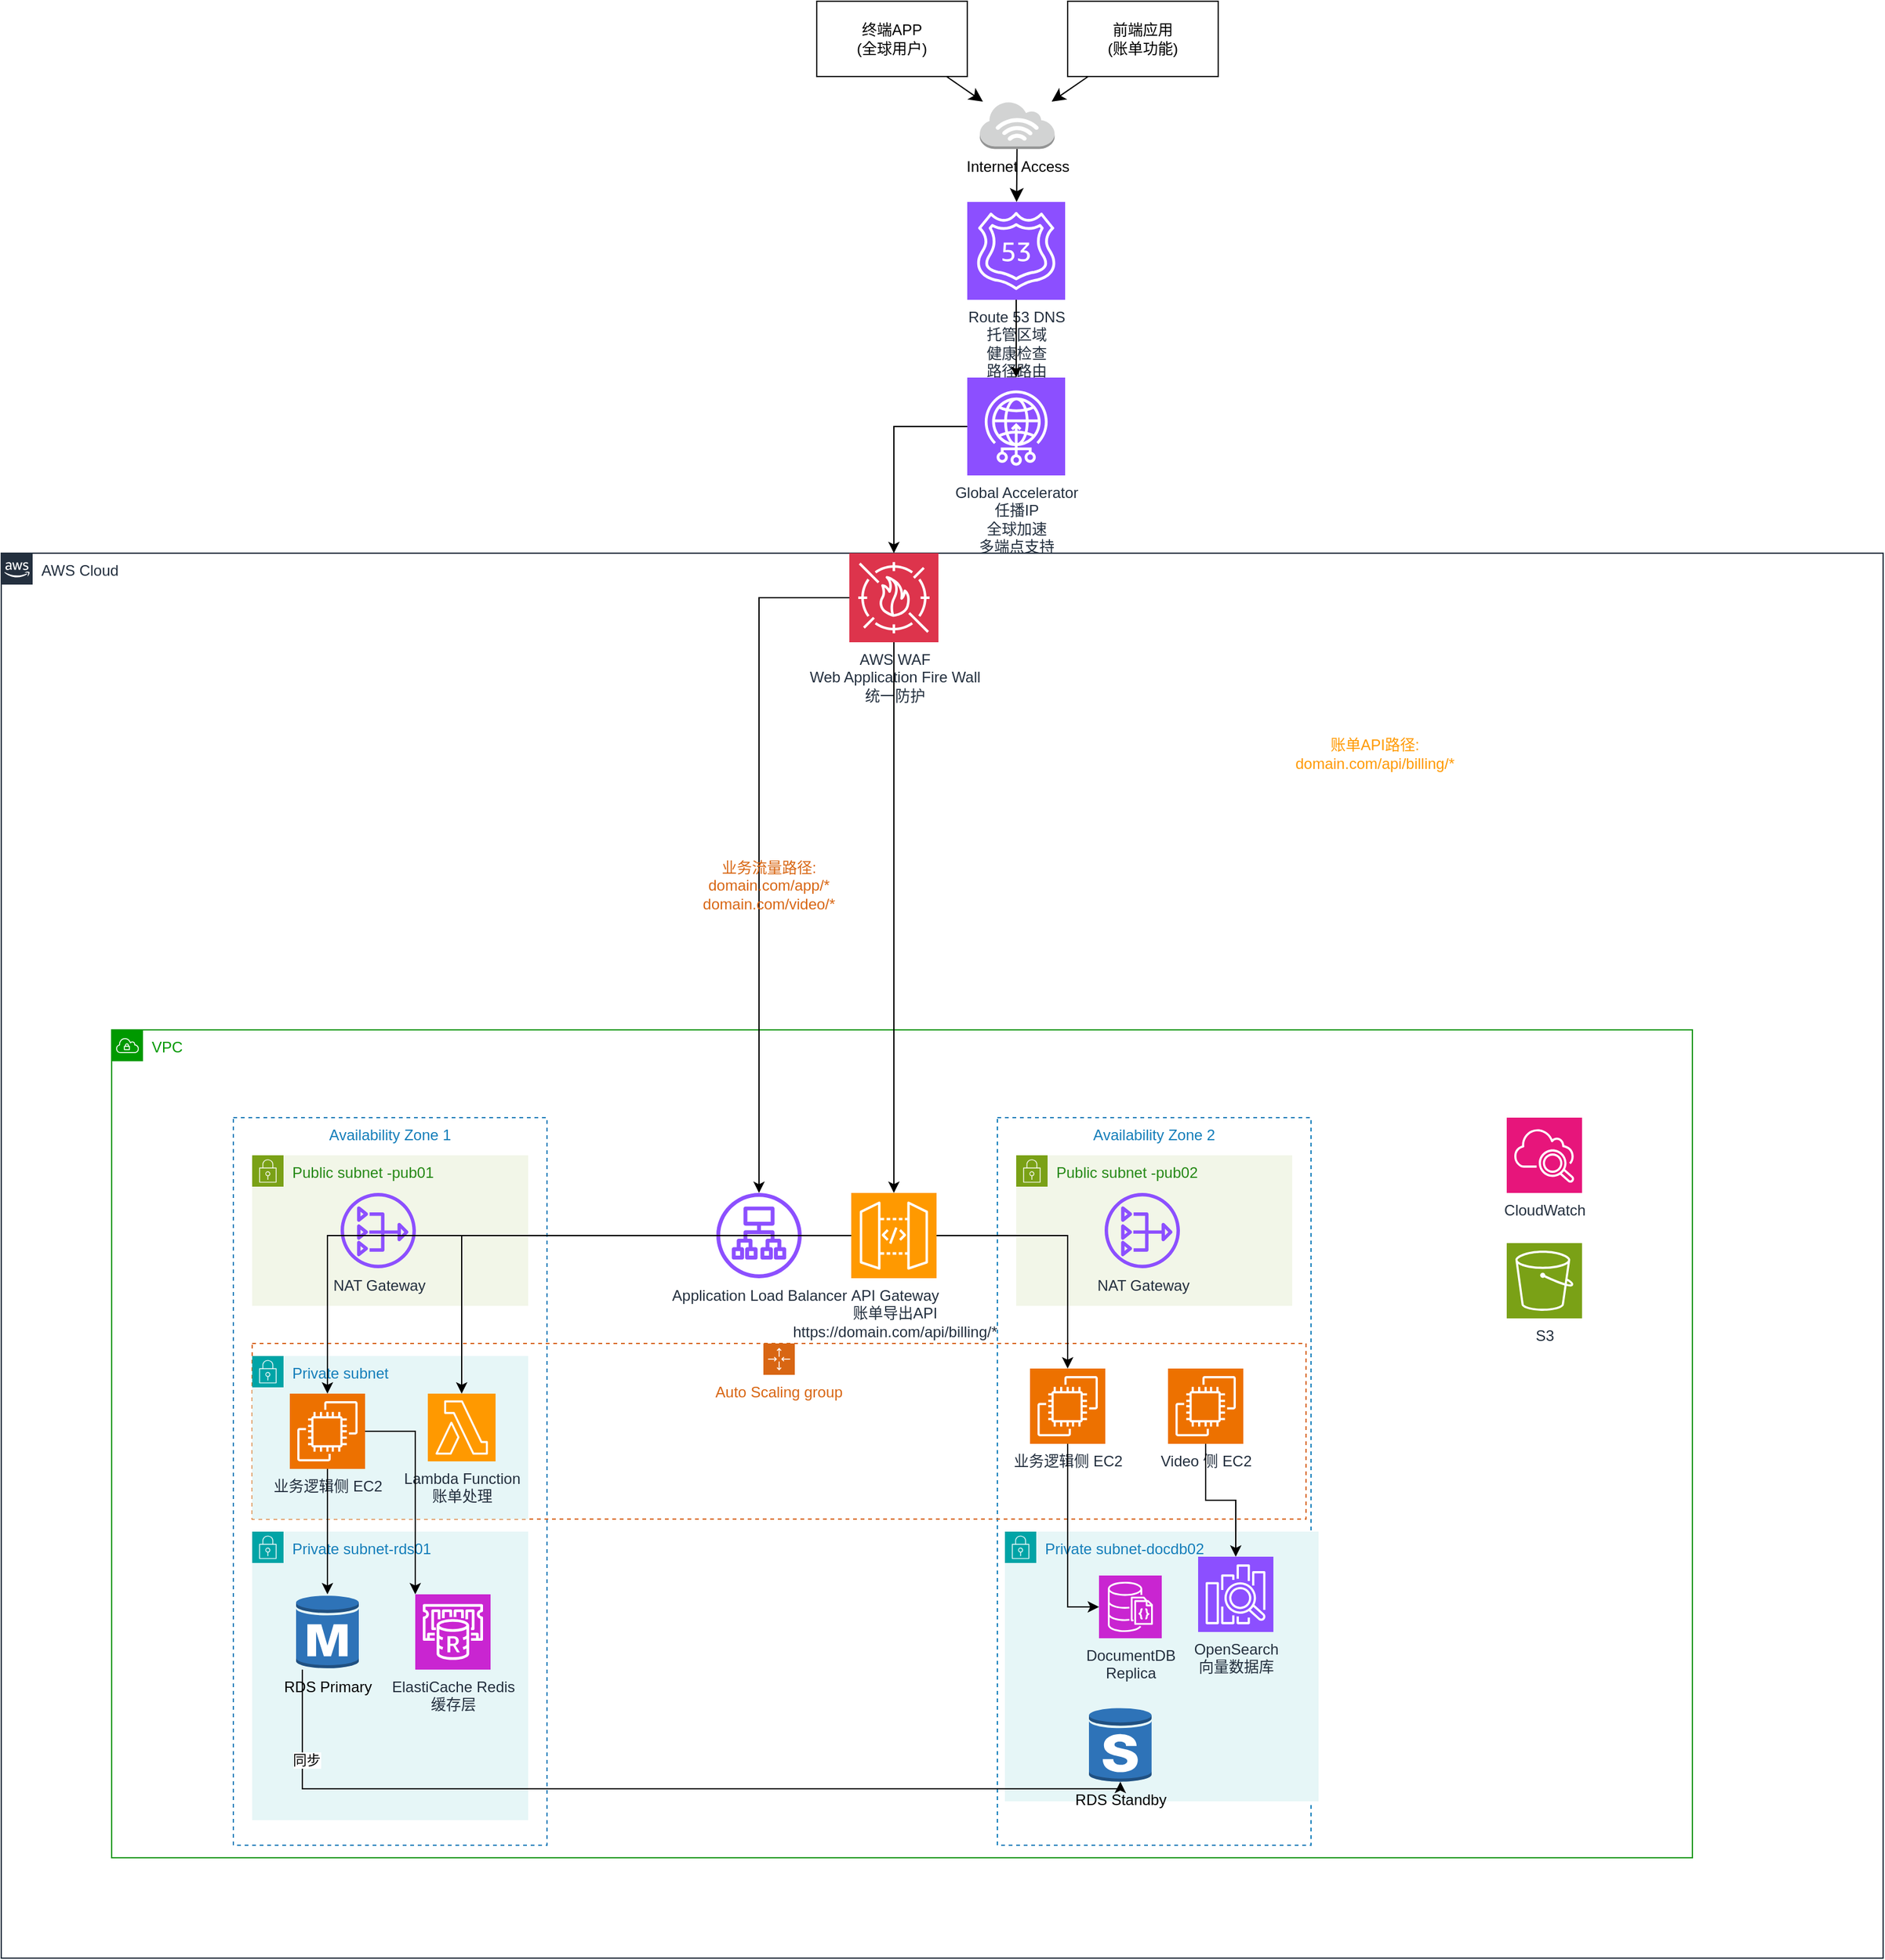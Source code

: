 <mxfile version="28.2.8">
  <diagram name="Page-1" id="kGHOd0VXwJkK710yixL8">
    <mxGraphModel dx="2492" dy="1959" grid="1" gridSize="10" guides="1" tooltips="1" connect="1" arrows="1" fold="1" page="1" pageScale="1" pageWidth="827" pageHeight="1169" math="0" shadow="0">
      <root>
        <mxCell id="0" />
        <mxCell id="1" parent="0" />
        <mxCell id="smOD6JWA3K0DQMqcDlfk-62" value="Route 53 DNS&#xa;托管区域&#xa;健康检查&#xa;路径路由" style="sketch=0;points=[[0,0,0],[0.25,0,0],[0.5,0,0],[0.75,0,0],[1,0,0],[0,1,0],[0.25,1,0],[0.5,1,0],[0.75,1,0],[1,1,0],[0,0.25,0],[0,0.5,0],[0,0.75,0],[1,0.25,0],[1,0.5,0],[1,0.75,0]];outlineConnect=0;fontColor=#232F3E;fillColor=#8C4FFF;strokeColor=#ffffff;dashed=0;verticalLabelPosition=bottom;verticalAlign=top;align=center;html=1;fontSize=12;fontStyle=0;aspect=fixed;shape=mxgraph.aws4.resourceIcon;resIcon=mxgraph.aws4.route_53;" vertex="1" parent="1">
          <mxGeometry x="200" y="-120" width="78" height="78" as="geometry" />
        </mxCell>
        <mxCell id="smOD6JWA3K0DQMqcDlfk-63" value="Global Accelerator&#xa;任播IP&#xa;全球加速&#xa;多端点支持" style="sketch=0;points=[[0,0,0],[0.25,0,0],[0.5,0,0],[0.75,0,0],[1,0,0],[0,1,0],[0.25,1,0],[0.5,1,0],[0.75,1,0],[1,1,0],[0,0.25,0],[0,0.5,0],[0,0.75,0],[1,0.25,0],[1,0.5,0],[1,0.75,0]];outlineConnect=0;fontColor=#232F3E;fillColor=#8C4FFF;strokeColor=#ffffff;dashed=0;verticalLabelPosition=bottom;verticalAlign=top;align=center;html=1;fontSize=12;fontStyle=0;aspect=fixed;shape=mxgraph.aws4.resourceIcon;resIcon=mxgraph.aws4.global_accelerator;" vertex="1" parent="1">
          <mxGeometry x="200" y="20" width="78" height="78" as="geometry" />
        </mxCell>
        <mxCell id="smOD6JWA3K0DQMqcDlfk-64" value="AWS Cloud" style="points=[[0,0],[0.25,0],[0.5,0],[0.75,0],[1,0],[1,0.25],[1,0.5],[1,0.75],[1,1],[0.75,1],[0.5,1],[0.25,1],[0,1],[0,0.75],[0,0.5],[0,0.25]];outlineConnect=0;gradientColor=none;html=1;whiteSpace=wrap;fontSize=12;fontStyle=0;shape=mxgraph.aws4.group;grIcon=mxgraph.aws4.group_aws_cloud_alt;strokeColor=#232F3E;fillColor=none;verticalAlign=top;align=left;spacingLeft=30;fontColor=#232F3E;dashed=0;labelBackgroundColor=#ffffff;container=1;pointerEvents=0;collapsible=0;recursiveResize=0;" vertex="1" parent="1">
          <mxGeometry x="-570" y="160" width="1500" height="1120" as="geometry" />
        </mxCell>
        <mxCell id="smOD6JWA3K0DQMqcDlfk-70" value="VPC" style="sketch=0;outlineConnect=0;gradientColor=none;html=1;whiteSpace=wrap;fontSize=12;fontStyle=0;shape=mxgraph.aws4.group;grIcon=mxgraph.aws4.group_vpc;strokeColor=#009900;fillColor=none;verticalAlign=top;align=left;spacingLeft=30;fontColor=#009900;dashed=0;" vertex="1" parent="smOD6JWA3K0DQMqcDlfk-64">
          <mxGeometry x="88" y="380" width="1260" height="660" as="geometry" />
        </mxCell>
        <mxCell id="smOD6JWA3K0DQMqcDlfk-65" value="AWS WAF&#xa;Web Application Fire Wall&#xa;统一防护" style="sketch=0;points=[[0,0,0],[0.25,0,0],[0.5,0,0],[0.75,0,0],[1,0,0],[0,1,0],[0.25,1,0],[0.5,1,0],[0.75,1,0],[1,1,0],[0,0.25,0],[0,0.5,0],[0,0.75,0],[1,0.25,0],[1,0.5,0],[1,0.75,0]];outlineConnect=0;fontColor=#232F3E;fillColor=#DD344C;strokeColor=#ffffff;dashed=0;verticalLabelPosition=bottom;verticalAlign=top;align=center;html=1;fontSize=12;fontStyle=0;aspect=fixed;shape=mxgraph.aws4.resourceIcon;resIcon=mxgraph.aws4.waf;" vertex="1" parent="smOD6JWA3K0DQMqcDlfk-64">
          <mxGeometry x="676" width="71" height="71" as="geometry" />
        </mxCell>
        <mxCell id="smOD6JWA3K0DQMqcDlfk-66" value="Application Load Balancer&lt;div&gt;&lt;br/&gt;&lt;/div&gt;" style="sketch=0;outlineConnect=0;fontColor=#232F3E;gradientColor=none;fillColor=#8C4FFF;strokeColor=none;dashed=0;verticalLabelPosition=bottom;verticalAlign=top;align=center;html=1;fontSize=12;fontStyle=0;aspect=fixed;pointerEvents=1;shape=mxgraph.aws4.application_load_balancer;" vertex="1" parent="smOD6JWA3K0DQMqcDlfk-64">
          <mxGeometry x="570" y="510" width="68" height="68" as="geometry" />
        </mxCell>
        <mxCell id="smOD6JWA3K0DQMqcDlfk-71" value="Availability Zone 1" style="fillColor=none;strokeColor=#147EBA;dashed=1;verticalAlign=top;fontStyle=0;fontColor=#147EBA;whiteSpace=wrap;html=1;" vertex="1" parent="smOD6JWA3K0DQMqcDlfk-64">
          <mxGeometry x="185" y="450" width="250" height="580" as="geometry" />
        </mxCell>
        <mxCell id="smOD6JWA3K0DQMqcDlfk-72" value="Availability Zone 2" style="fillColor=none;strokeColor=#147EBA;dashed=1;verticalAlign=top;fontStyle=0;fontColor=#147EBA;whiteSpace=wrap;html=1;" vertex="1" parent="smOD6JWA3K0DQMqcDlfk-64">
          <mxGeometry x="794" y="450" width="250" height="580" as="geometry" />
        </mxCell>
        <mxCell id="smOD6JWA3K0DQMqcDlfk-73" value="Public subnet -pub01" style="points=[[0,0],[0.25,0],[0.5,0],[0.75,0],[1,0],[1,0.25],[1,0.5],[1,0.75],[1,1],[0.75,1],[0.5,1],[0.25,1],[0,1],[0,0.75],[0,0.5],[0,0.25]];outlineConnect=0;gradientColor=none;html=1;whiteSpace=wrap;fontSize=12;fontStyle=0;container=1;pointerEvents=0;collapsible=0;recursiveResize=0;shape=mxgraph.aws4.group;grIcon=mxgraph.aws4.group_security_group;grStroke=0;strokeColor=#7AA116;fillColor=#F2F6E8;verticalAlign=top;align=left;spacingLeft=30;fontColor=#248814;dashed=0;" vertex="1" parent="smOD6JWA3K0DQMqcDlfk-64">
          <mxGeometry x="200" y="480" width="220" height="120" as="geometry" />
        </mxCell>
        <mxCell id="smOD6JWA3K0DQMqcDlfk-74" value="NAT Gateway" style="sketch=0;outlineConnect=0;fontColor=#232F3E;gradientColor=none;fillColor=#8C4FFF;strokeColor=none;dashed=0;verticalLabelPosition=bottom;verticalAlign=top;align=center;html=1;fontSize=12;fontStyle=0;aspect=fixed;pointerEvents=1;shape=mxgraph.aws4.nat_gateway;" vertex="1" parent="smOD6JWA3K0DQMqcDlfk-73">
          <mxGeometry x="70.5" y="30" width="60" height="60" as="geometry" />
        </mxCell>
        <mxCell id="smOD6JWA3K0DQMqcDlfk-75" value="Public subnet -pub02" style="points=[[0,0],[0.25,0],[0.5,0],[0.75,0],[1,0],[1,0.25],[1,0.5],[1,0.75],[1,1],[0.75,1],[0.5,1],[0.25,1],[0,1],[0,0.75],[0,0.5],[0,0.25]];outlineConnect=0;gradientColor=none;html=1;whiteSpace=wrap;fontSize=12;fontStyle=0;container=1;pointerEvents=0;collapsible=0;recursiveResize=0;shape=mxgraph.aws4.group;grIcon=mxgraph.aws4.group_security_group;grStroke=0;strokeColor=#7AA116;fillColor=#F2F6E8;verticalAlign=top;align=left;spacingLeft=30;fontColor=#248814;dashed=0;" vertex="1" parent="smOD6JWA3K0DQMqcDlfk-64">
          <mxGeometry x="809" y="480" width="220" height="120" as="geometry" />
        </mxCell>
        <mxCell id="smOD6JWA3K0DQMqcDlfk-76" value="NAT Gateway" style="sketch=0;outlineConnect=0;fontColor=#232F3E;gradientColor=none;fillColor=#8C4FFF;strokeColor=none;dashed=0;verticalLabelPosition=bottom;verticalAlign=top;align=center;html=1;fontSize=12;fontStyle=0;aspect=fixed;pointerEvents=1;shape=mxgraph.aws4.nat_gateway;" vertex="1" parent="smOD6JWA3K0DQMqcDlfk-75">
          <mxGeometry x="70.5" y="30" width="60" height="60" as="geometry" />
        </mxCell>
        <mxCell id="smOD6JWA3K0DQMqcDlfk-77" value="Auto Scaling group" style="points=[[0,0],[0.25,0],[0.5,0],[0.75,0],[1,0],[1,0.25],[1,0.5],[1,0.75],[1,1],[0.75,1],[0.5,1],[0.25,1],[0,1],[0,0.75],[0,0.5],[0,0.25]];outlineConnect=0;gradientColor=none;html=1;whiteSpace=wrap;fontSize=12;fontStyle=0;container=1;pointerEvents=0;collapsible=0;recursiveResize=0;shape=mxgraph.aws4.groupCenter;grIcon=mxgraph.aws4.group_auto_scaling_group;grStroke=1;strokeColor=#D86613;fillColor=none;verticalAlign=top;align=center;fontColor=#D86613;dashed=1;spacingTop=25;" vertex="1" parent="smOD6JWA3K0DQMqcDlfk-64">
          <mxGeometry x="200" y="630" width="840" height="140" as="geometry" />
        </mxCell>
        <mxCell id="smOD6JWA3K0DQMqcDlfk-124" value="Private subnet" style="points=[[0,0],[0.25,0],[0.5,0],[0.75,0],[1,0],[1,0.25],[1,0.5],[1,0.75],[1,1],[0.75,1],[0.5,1],[0.25,1],[0,1],[0,0.75],[0,0.5],[0,0.25]];outlineConnect=0;gradientColor=none;html=1;whiteSpace=wrap;fontSize=12;fontStyle=0;container=1;pointerEvents=0;collapsible=0;recursiveResize=0;shape=mxgraph.aws4.group;grIcon=mxgraph.aws4.group_security_group;grStroke=0;strokeColor=#00A4A6;fillColor=#E6F6F7;verticalAlign=top;align=left;spacingLeft=30;fontColor=#147EBA;dashed=0;" vertex="1" parent="smOD6JWA3K0DQMqcDlfk-77">
          <mxGeometry y="10" width="220" height="130" as="geometry" />
        </mxCell>
        <mxCell id="smOD6JWA3K0DQMqcDlfk-79" value="业务逻辑侧 EC2" style="sketch=0;points=[[0,0,0],[0.25,0,0],[0.5,0,0],[0.75,0,0],[1,0,0],[0,1,0],[0.25,1,0],[0.5,1,0],[0.75,1,0],[1,1,0],[0,0.25,0],[0,0.5,0],[0,0.75,0],[1,0.25,0],[1,0.5,0],[1,0.75,0]];outlineConnect=0;fontColor=#232F3E;fillColor=#ED7100;strokeColor=#ffffff;dashed=0;verticalLabelPosition=bottom;verticalAlign=top;align=center;html=1;fontSize=12;fontStyle=0;aspect=fixed;shape=mxgraph.aws4.resourceIcon;resIcon=mxgraph.aws4.ec2;" vertex="1" parent="smOD6JWA3K0DQMqcDlfk-124">
          <mxGeometry x="30" y="30" width="60" height="60" as="geometry" />
        </mxCell>
        <mxCell id="smOD6JWA3K0DQMqcDlfk-68" value="Lambda Function&lt;br&gt;账单处理" style="sketch=0;points=[[0,0,0],[0.25,0,0],[0.5,0,0],[0.75,0,0],[1,0,0],[0,1,0],[0.25,1,0],[0.5,1,0],[0.75,1,0],[1,1,0],[0,0.25,0],[0,0.5,0],[0,0.75,0],[1,0.25,0],[1,0.5,0],[1,0.75,0]];outlineConnect=0;fontColor=#232F3E;fillColor=#FF9900;strokeColor=#ffffff;dashed=0;verticalLabelPosition=bottom;verticalAlign=top;align=center;html=1;fontSize=12;fontStyle=0;aspect=fixed;shape=mxgraph.aws4.resourceIcon;resIcon=mxgraph.aws4.lambda;" vertex="1" parent="smOD6JWA3K0DQMqcDlfk-124">
          <mxGeometry x="140" y="30" width="54" height="54" as="geometry" />
        </mxCell>
        <mxCell id="smOD6JWA3K0DQMqcDlfk-80" value="业务逻辑侧 EC2" style="sketch=0;points=[[0,0,0],[0.25,0,0],[0.5,0,0],[0.75,0,0],[1,0,0],[0,1,0],[0.25,1,0],[0.5,1,0],[0.75,1,0],[1,1,0],[0,0.25,0],[0,0.5,0],[0,0.75,0],[1,0.25,0],[1,0.5,0],[1,0.75,0]];outlineConnect=0;fontColor=#232F3E;fillColor=#ED7100;strokeColor=#ffffff;dashed=0;verticalLabelPosition=bottom;verticalAlign=top;align=center;html=1;fontSize=12;fontStyle=0;aspect=fixed;shape=mxgraph.aws4.resourceIcon;resIcon=mxgraph.aws4.ec2;" vertex="1" parent="smOD6JWA3K0DQMqcDlfk-64">
          <mxGeometry x="820" y="650" width="60" height="60" as="geometry" />
        </mxCell>
        <mxCell id="smOD6JWA3K0DQMqcDlfk-81" value="Video 侧 EC2" style="sketch=0;points=[[0,0,0],[0.25,0,0],[0.5,0,0],[0.75,0,0],[1,0,0],[0,1,0],[0.25,1,0],[0.5,1,0],[0.75,1,0],[1,1,0],[0,0.25,0],[0,0.5,0],[0,0.75,0],[1,0.25,0],[1,0.5,0],[1,0.75,0]];outlineConnect=0;fontColor=#232F3E;fillColor=#ED7100;strokeColor=#ffffff;dashed=0;verticalLabelPosition=bottom;verticalAlign=top;align=center;html=1;fontSize=12;fontStyle=0;aspect=fixed;shape=mxgraph.aws4.resourceIcon;resIcon=mxgraph.aws4.ec2;" vertex="1" parent="smOD6JWA3K0DQMqcDlfk-64">
          <mxGeometry x="930" y="650" width="60" height="60" as="geometry" />
        </mxCell>
        <mxCell id="smOD6JWA3K0DQMqcDlfk-82" value="Private subnet-rds01" style="points=[[0,0],[0.25,0],[0.5,0],[0.75,0],[1,0],[1,0.25],[1,0.5],[1,0.75],[1,1],[0.75,1],[0.5,1],[0.25,1],[0,1],[0,0.75],[0,0.5],[0,0.25]];outlineConnect=0;gradientColor=none;html=1;whiteSpace=wrap;fontSize=12;fontStyle=0;container=1;pointerEvents=0;collapsible=0;recursiveResize=0;shape=mxgraph.aws4.group;grIcon=mxgraph.aws4.group_security_group;grStroke=0;strokeColor=#00A4A6;fillColor=#E6F6F7;verticalAlign=top;align=left;spacingLeft=30;fontColor=#147EBA;dashed=0;" vertex="1" parent="smOD6JWA3K0DQMqcDlfk-64">
          <mxGeometry x="200" y="780" width="220" height="230" as="geometry" />
        </mxCell>
        <mxCell id="smOD6JWA3K0DQMqcDlfk-83" value="RDS Primary" style="outlineConnect=0;dashed=0;verticalLabelPosition=bottom;verticalAlign=top;align=center;html=1;shape=mxgraph.aws3.rds_db_instance;fillColor=#2E73B8;gradientColor=none;" vertex="1" parent="smOD6JWA3K0DQMqcDlfk-82">
          <mxGeometry x="35" y="50" width="50" height="60" as="geometry" />
        </mxCell>
        <mxCell id="smOD6JWA3K0DQMqcDlfk-88" value="Private subnet-docdb02" style="points=[[0,0],[0.25,0],[0.5,0],[0.75,0],[1,0],[1,0.25],[1,0.5],[1,0.75],[1,1],[0.75,1],[0.5,1],[0.25,1],[0,1],[0,0.75],[0,0.5],[0,0.25]];outlineConnect=0;gradientColor=none;html=1;whiteSpace=wrap;fontSize=12;fontStyle=0;container=1;pointerEvents=0;collapsible=0;recursiveResize=0;shape=mxgraph.aws4.group;grIcon=mxgraph.aws4.group_security_group;grStroke=0;strokeColor=#00A4A6;fillColor=#E6F6F7;verticalAlign=top;align=left;spacingLeft=30;fontColor=#147EBA;dashed=0;" vertex="1" parent="smOD6JWA3K0DQMqcDlfk-64">
          <mxGeometry x="800" y="780" width="250" height="215" as="geometry" />
        </mxCell>
        <mxCell id="smOD6JWA3K0DQMqcDlfk-89" value="DocumentDB&#xa;Replica" style="sketch=0;points=[[0,0,0],[0.25,0,0],[0.5,0,0],[0.75,0,0],[1,0,0],[0,1,0],[0.25,1,0],[0.5,1,0],[0.75,1,0],[1,1,0],[0,0.25,0],[0,0.5,0],[0,0.75,0],[1,0.25,0],[1,0.5,0],[1,0.75,0]];outlineConnect=0;fontColor=#232F3E;fillColor=#C925D1;strokeColor=#ffffff;dashed=0;verticalLabelPosition=bottom;verticalAlign=top;align=center;html=1;fontSize=12;fontStyle=0;aspect=fixed;shape=mxgraph.aws4.resourceIcon;resIcon=mxgraph.aws4.documentdb_with_mongodb_compatibility;" vertex="1" parent="smOD6JWA3K0DQMqcDlfk-88">
          <mxGeometry x="75" y="35" width="50" height="50" as="geometry" />
        </mxCell>
        <mxCell id="smOD6JWA3K0DQMqcDlfk-85" value="RDS Standby" style="outlineConnect=0;dashed=0;verticalLabelPosition=bottom;verticalAlign=top;align=center;html=1;shape=mxgraph.aws3.rds_db_instance_standby_multi_az;fillColor=#2E73B8;gradientColor=none;" vertex="1" parent="smOD6JWA3K0DQMqcDlfk-88">
          <mxGeometry x="67" y="140" width="50" height="60" as="geometry" />
        </mxCell>
        <mxCell id="smOD6JWA3K0DQMqcDlfk-91" value="OpenSearch&#xa;向量数据库" style="sketch=0;points=[[0,0,0],[0.25,0,0],[0.5,0,0],[0.75,0,0],[1,0,0],[0,1,0],[0.25,1,0],[0.5,1,0],[0.75,1,0],[1,1,0],[0,0.25,0],[0,0.5,0],[0,0.75,0],[1,0.25,0],[1,0.5,0],[1,0.75,0]];outlineConnect=0;fontColor=#232F3E;fillColor=#8C4FFF;strokeColor=#ffffff;dashed=0;verticalLabelPosition=bottom;verticalAlign=top;align=center;html=1;fontSize=12;fontStyle=0;aspect=fixed;shape=mxgraph.aws4.resourceIcon;resIcon=mxgraph.aws4.opensearch_service;" vertex="1" parent="smOD6JWA3K0DQMqcDlfk-88">
          <mxGeometry x="154" y="20" width="60" height="60" as="geometry" />
        </mxCell>
        <mxCell id="smOD6JWA3K0DQMqcDlfk-132" value="" style="sketch=0;points=[[0,0,0],[0.25,0,0],[0.5,0,0],[0.75,0,0],[1,0,0],[0,1,0],[0.25,1,0],[0.5,1,0],[0.75,1,0],[1,1,0],[0,0.25,0],[0,0.5,0],[0,0.75,0],[1,0.25,0],[1,0.5,0],[1,0.75,0]];outlineConnect=0;fontColor=#232F3E;fillColor=#8C4FFF;strokeColor=#ffffff;dashed=0;verticalLabelPosition=bottom;verticalAlign=top;align=center;html=1;fontSize=12;fontStyle=0;aspect=fixed;shape=mxgraph.aws4.resourceIcon;resIcon=mxgraph.aws4.elasticsearch_service;" vertex="1" parent="smOD6JWA3K0DQMqcDlfk-88">
          <mxGeometry x="154" y="20" width="60" height="60" as="geometry" />
        </mxCell>
        <mxCell id="smOD6JWA3K0DQMqcDlfk-92" value="CloudWatch" style="sketch=0;points=[[0,0,0],[0.25,0,0],[0.5,0,0],[0.75,0,0],[1,0,0],[0,1,0],[0.25,1,0],[0.5,1,0],[0.75,1,0],[1,1,0],[0,0.25,0],[0,0.5,0],[0,0.75,0],[1,0.25,0],[1,0.5,0],[1,0.75,0]];outlineConnect=0;fontColor=#232F3E;fillColor=#E7157B;strokeColor=#ffffff;dashed=0;verticalLabelPosition=bottom;verticalAlign=top;align=center;html=1;fontSize=12;fontStyle=0;aspect=fixed;shape=mxgraph.aws4.resourceIcon;resIcon=mxgraph.aws4.cloudwatch_2;" vertex="1" parent="smOD6JWA3K0DQMqcDlfk-64">
          <mxGeometry x="1200" y="450" width="60" height="60" as="geometry" />
        </mxCell>
        <mxCell id="smOD6JWA3K0DQMqcDlfk-93" value="S3" style="sketch=0;points=[[0,0,0],[0.25,0,0],[0.5,0,0],[0.75,0,0],[1,0,0],[0,1,0],[0.25,1,0],[0.5,1,0],[0.75,1,0],[1,1,0],[0,0.25,0],[0,0.5,0],[0,0.75,0],[1,0.25,0],[1,0.5,0],[1,0.75,0]];outlineConnect=0;fontColor=#232F3E;fillColor=#7AA116;strokeColor=#ffffff;dashed=0;verticalLabelPosition=bottom;verticalAlign=top;align=center;html=1;fontSize=12;fontStyle=0;aspect=fixed;shape=mxgraph.aws4.resourceIcon;resIcon=mxgraph.aws4.s3;" vertex="1" parent="smOD6JWA3K0DQMqcDlfk-64">
          <mxGeometry x="1200" y="550" width="60" height="60" as="geometry" />
        </mxCell>
        <mxCell id="smOD6JWA3K0DQMqcDlfk-94" style="edgeStyle=orthogonalEdgeStyle;rounded=0;orthogonalLoop=1;jettySize=auto;html=1;" edge="1" parent="smOD6JWA3K0DQMqcDlfk-64" source="smOD6JWA3K0DQMqcDlfk-65" target="smOD6JWA3K0DQMqcDlfk-66">
          <mxGeometry relative="1" as="geometry" />
        </mxCell>
        <mxCell id="smOD6JWA3K0DQMqcDlfk-95" style="edgeStyle=orthogonalEdgeStyle;rounded=0;orthogonalLoop=1;jettySize=auto;html=1;" edge="1" parent="smOD6JWA3K0DQMqcDlfk-64" source="smOD6JWA3K0DQMqcDlfk-65" target="smOD6JWA3K0DQMqcDlfk-67">
          <mxGeometry relative="1" as="geometry" />
        </mxCell>
        <mxCell id="smOD6JWA3K0DQMqcDlfk-96" style="edgeStyle=orthogonalEdgeStyle;rounded=0;orthogonalLoop=1;jettySize=auto;html=1;" edge="1" parent="smOD6JWA3K0DQMqcDlfk-64" source="smOD6JWA3K0DQMqcDlfk-67" target="smOD6JWA3K0DQMqcDlfk-68">
          <mxGeometry relative="1" as="geometry" />
        </mxCell>
        <mxCell id="smOD6JWA3K0DQMqcDlfk-97" style="edgeStyle=orthogonalEdgeStyle;rounded=0;orthogonalLoop=1;jettySize=auto;html=1;" edge="1" parent="smOD6JWA3K0DQMqcDlfk-64" source="smOD6JWA3K0DQMqcDlfk-66" target="smOD6JWA3K0DQMqcDlfk-79">
          <mxGeometry relative="1" as="geometry" />
        </mxCell>
        <mxCell id="smOD6JWA3K0DQMqcDlfk-98" style="edgeStyle=orthogonalEdgeStyle;rounded=0;orthogonalLoop=1;jettySize=auto;html=1;" edge="1" parent="smOD6JWA3K0DQMqcDlfk-64" source="smOD6JWA3K0DQMqcDlfk-66" target="smOD6JWA3K0DQMqcDlfk-80">
          <mxGeometry relative="1" as="geometry" />
        </mxCell>
        <mxCell id="smOD6JWA3K0DQMqcDlfk-102" style="edgeStyle=orthogonalEdgeStyle;rounded=0;orthogonalLoop=1;jettySize=auto;html=1;" edge="1" parent="smOD6JWA3K0DQMqcDlfk-64" source="smOD6JWA3K0DQMqcDlfk-79" target="smOD6JWA3K0DQMqcDlfk-83">
          <mxGeometry relative="1" as="geometry" />
        </mxCell>
        <mxCell id="smOD6JWA3K0DQMqcDlfk-104" style="edgeStyle=orthogonalEdgeStyle;rounded=0;orthogonalLoop=1;jettySize=auto;html=1;" edge="1" parent="smOD6JWA3K0DQMqcDlfk-64" source="smOD6JWA3K0DQMqcDlfk-79" target="smOD6JWA3K0DQMqcDlfk-90">
          <mxGeometry relative="1" as="geometry">
            <Array as="points">
              <mxPoint x="330" y="700" />
              <mxPoint x="330" y="860" />
            </Array>
          </mxGeometry>
        </mxCell>
        <mxCell id="smOD6JWA3K0DQMqcDlfk-105" style="edgeStyle=orthogonalEdgeStyle;rounded=0;orthogonalLoop=1;jettySize=auto;html=1;" edge="1" parent="smOD6JWA3K0DQMqcDlfk-64" source="smOD6JWA3K0DQMqcDlfk-81" target="smOD6JWA3K0DQMqcDlfk-91">
          <mxGeometry relative="1" as="geometry" />
        </mxCell>
        <mxCell id="smOD6JWA3K0DQMqcDlfk-118" value="业务流量路径:&#xa;domain.com/app/*&#xa;domain.com/video/*" style="text;html=1;align=center;verticalAlign=middle;whiteSpace=wrap;rounded=0;fontColor=#D86613;" vertex="1" parent="smOD6JWA3K0DQMqcDlfk-64">
          <mxGeometry x="536.5" y="240" width="150" height="50" as="geometry" />
        </mxCell>
        <mxCell id="smOD6JWA3K0DQMqcDlfk-67" value="API Gateway&#xa;账单导出API&#xa;https://domain.com/api/billing/*" style="sketch=0;points=[[0,0,0],[0.25,0,0],[0.5,0,0],[0.75,0,0],[1,0,0],[0,1,0],[0.25,1,0],[0.5,1,0],[0.75,1,0],[1,1,0],[0,0.25,0],[0,0.5,0],[0,0.75,0],[1,0.25,0],[1,0.5,0],[1,0.75,0]];outlineConnect=0;fontColor=#232F3E;fillColor=#FF9900;strokeColor=#ffffff;dashed=0;verticalLabelPosition=bottom;verticalAlign=top;align=center;html=1;fontSize=12;fontStyle=0;aspect=fixed;shape=mxgraph.aws4.resourceIcon;resIcon=mxgraph.aws4.api_gateway;" vertex="1" parent="smOD6JWA3K0DQMqcDlfk-64">
          <mxGeometry x="677.5" y="510" width="68" height="68" as="geometry" />
        </mxCell>
        <mxCell id="smOD6JWA3K0DQMqcDlfk-126" style="edgeStyle=orthogonalEdgeStyle;rounded=0;orthogonalLoop=1;jettySize=auto;html=1;entryX=0.5;entryY=0.99;entryDx=0;entryDy=0;entryPerimeter=0;" edge="1" parent="smOD6JWA3K0DQMqcDlfk-64" source="smOD6JWA3K0DQMqcDlfk-83" target="smOD6JWA3K0DQMqcDlfk-85">
          <mxGeometry relative="1" as="geometry">
            <Array as="points">
              <mxPoint x="240" y="985" />
              <mxPoint x="892" y="985" />
            </Array>
          </mxGeometry>
        </mxCell>
        <mxCell id="smOD6JWA3K0DQMqcDlfk-127" value="同步" style="edgeLabel;html=1;align=center;verticalAlign=middle;resizable=0;points=[];" vertex="1" connectable="0" parent="smOD6JWA3K0DQMqcDlfk-126">
          <mxGeometry x="-0.808" y="3" relative="1" as="geometry">
            <mxPoint as="offset" />
          </mxGeometry>
        </mxCell>
        <mxCell id="smOD6JWA3K0DQMqcDlfk-130" style="edgeStyle=orthogonalEdgeStyle;rounded=0;orthogonalLoop=1;jettySize=auto;html=1;exitX=0.5;exitY=1;exitDx=0;exitDy=0;exitPerimeter=0;entryX=0;entryY=0.5;entryDx=0;entryDy=0;entryPerimeter=0;" edge="1" parent="smOD6JWA3K0DQMqcDlfk-64" source="smOD6JWA3K0DQMqcDlfk-80" target="smOD6JWA3K0DQMqcDlfk-89">
          <mxGeometry relative="1" as="geometry" />
        </mxCell>
        <mxCell id="smOD6JWA3K0DQMqcDlfk-90" value="ElastiCache Redis&#xa;缓存层" style="sketch=0;points=[[0,0,0],[0.25,0,0],[0.5,0,0],[0.75,0,0],[1,0,0],[0,1,0],[0.25,1,0],[0.5,1,0],[0.75,1,0],[1,1,0],[0,0.25,0],[0,0.5,0],[0,0.75,0],[1,0.25,0],[1,0.5,0],[1,0.75,0]];outlineConnect=0;fontColor=#232F3E;fillColor=#C925D1;strokeColor=#ffffff;dashed=0;verticalLabelPosition=bottom;verticalAlign=top;align=center;html=1;fontSize=12;fontStyle=0;aspect=fixed;shape=mxgraph.aws4.resourceIcon;resIcon=mxgraph.aws4.elasticache_for_redis;" vertex="1" parent="smOD6JWA3K0DQMqcDlfk-64">
          <mxGeometry x="330" y="830" width="60" height="60" as="geometry" />
        </mxCell>
        <mxCell id="smOD6JWA3K0DQMqcDlfk-110" style="edgeStyle=orthogonalEdgeStyle;rounded=0;orthogonalLoop=1;jettySize=auto;html=1;" edge="1" parent="1" source="smOD6JWA3K0DQMqcDlfk-62" target="smOD6JWA3K0DQMqcDlfk-63">
          <mxGeometry relative="1" as="geometry" />
        </mxCell>
        <mxCell id="smOD6JWA3K0DQMqcDlfk-111" style="edgeStyle=orthogonalEdgeStyle;rounded=0;orthogonalLoop=1;jettySize=auto;html=1;" edge="1" parent="1" source="smOD6JWA3K0DQMqcDlfk-63" target="smOD6JWA3K0DQMqcDlfk-65">
          <mxGeometry relative="1" as="geometry" />
        </mxCell>
        <mxCell id="smOD6JWA3K0DQMqcDlfk-112" value="Internet Access" style="outlineConnect=0;dashed=0;verticalLabelPosition=bottom;verticalAlign=top;align=center;html=1;shape=mxgraph.aws3.internet_3;fillColor=#D2D3D3;gradientColor=none;" vertex="1" parent="1">
          <mxGeometry x="210" y="-200" width="59.625" height="37.73" as="geometry" />
        </mxCell>
        <mxCell id="smOD6JWA3K0DQMqcDlfk-113" value="终端APP&#xa;(全球用户)" style="rounded=0;whiteSpace=wrap;html=1;" vertex="1" parent="1">
          <mxGeometry x="80" y="-280" width="120" height="60" as="geometry" />
        </mxCell>
        <mxCell id="smOD6JWA3K0DQMqcDlfk-114" value="前端应用&#xa;(账单功能)" style="rounded=0;whiteSpace=wrap;html=1;" vertex="1" parent="1">
          <mxGeometry x="280" y="-280" width="120" height="60" as="geometry" />
        </mxCell>
        <mxCell id="smOD6JWA3K0DQMqcDlfk-115" style="endArrow=classic;html=1;rounded=0;fontSize=12;startSize=8;endSize=8;curved=1;" edge="1" parent="1" source="smOD6JWA3K0DQMqcDlfk-113" target="smOD6JWA3K0DQMqcDlfk-112">
          <mxGeometry width="50" height="50" relative="1" as="geometry">
            <mxPoint x="120" y="-220" as="sourcePoint" />
            <mxPoint x="170" y="-270" as="targetPoint" />
          </mxGeometry>
        </mxCell>
        <mxCell id="smOD6JWA3K0DQMqcDlfk-116" style="endArrow=classic;html=1;rounded=0;fontSize=12;startSize=8;endSize=8;curved=1;" edge="1" parent="1" source="smOD6JWA3K0DQMqcDlfk-114" target="smOD6JWA3K0DQMqcDlfk-112">
          <mxGeometry width="50" height="50" relative="1" as="geometry">
            <mxPoint x="320" y="-220" as="sourcePoint" />
            <mxPoint x="370" y="-170" as="targetPoint" />
          </mxGeometry>
        </mxCell>
        <mxCell id="smOD6JWA3K0DQMqcDlfk-117" style="endArrow=classic;html=1;rounded=0;fontSize=12;startSize=8;endSize=8;curved=1;" edge="1" parent="1" source="smOD6JWA3K0DQMqcDlfk-112" target="smOD6JWA3K0DQMqcDlfk-62">
          <mxGeometry width="50" height="50" relative="1" as="geometry">
            <mxPoint x="220" y="-150" as="sourcePoint" />
            <mxPoint x="270" y="-100" as="targetPoint" />
          </mxGeometry>
        </mxCell>
        <mxCell id="smOD6JWA3K0DQMqcDlfk-119" value="账单API路径:&#xa;domain.com/api/billing/*" style="text;html=1;align=center;verticalAlign=middle;whiteSpace=wrap;rounded=0;fontColor=#FF9900;" vertex="1" parent="1">
          <mxGeometry x="450" y="300" width="150" height="40" as="geometry" />
        </mxCell>
      </root>
    </mxGraphModel>
  </diagram>
</mxfile>
